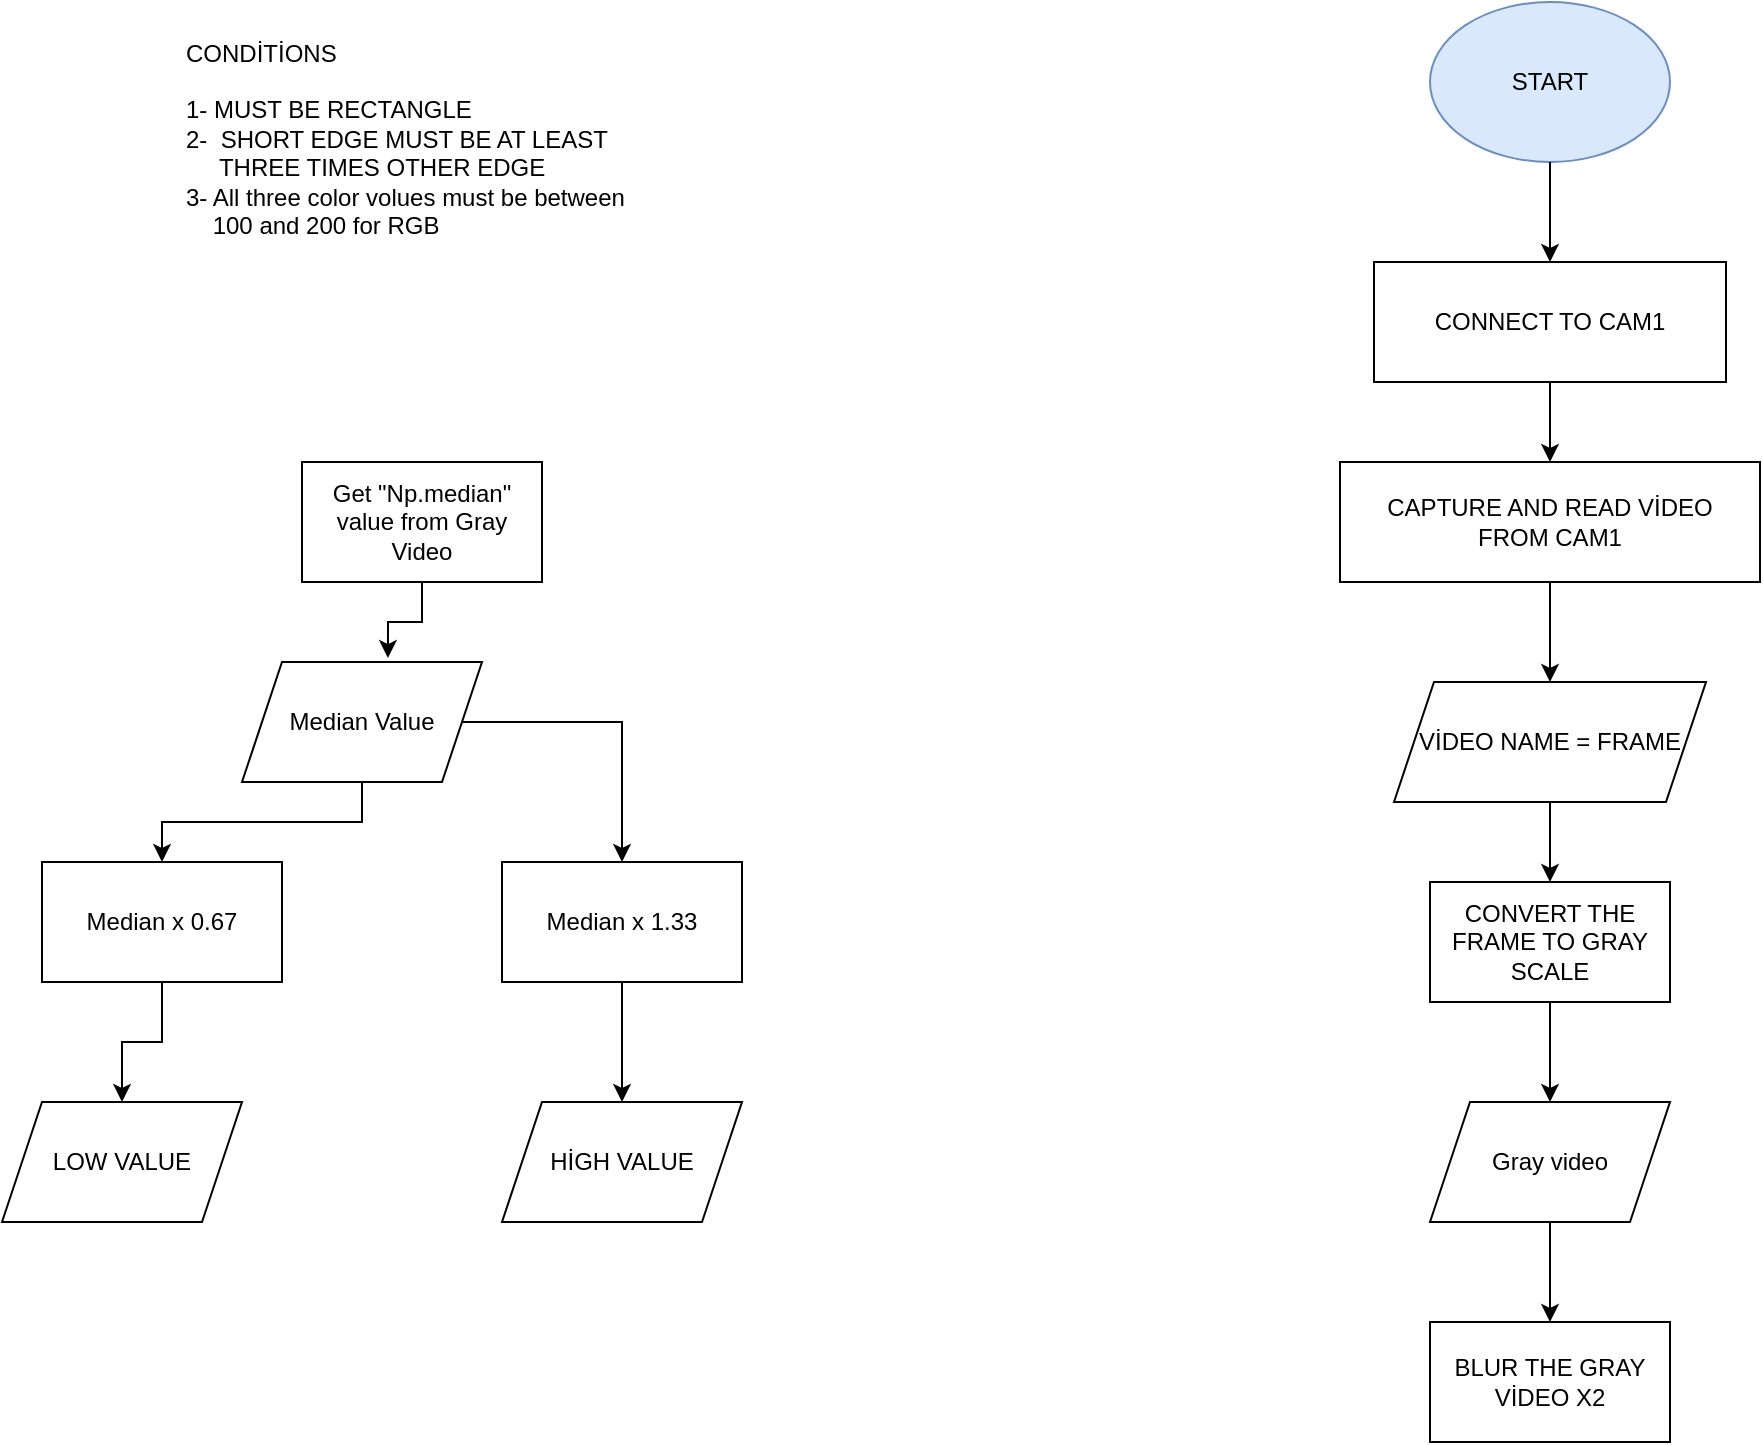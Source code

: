 <mxfile version="20.6.0" type="github">
  <diagram id="jzRgrjTGtBOBgq0wE0Cj" name="Sayfa -1">
    <mxGraphModel dx="2253" dy="715" grid="1" gridSize="10" guides="1" tooltips="1" connect="1" arrows="1" fold="1" page="1" pageScale="1" pageWidth="827" pageHeight="1169" math="0" shadow="0">
      <root>
        <mxCell id="0" />
        <mxCell id="1" parent="0" />
        <mxCell id="hrvVhJbPhJwx5Wb261zs-1" value="&lt;div&gt;START&lt;br&gt;&lt;/div&gt;" style="ellipse;whiteSpace=wrap;html=1;fillColor=#dae8fc;strokeColor=#6c8ebf;" vertex="1" parent="1">
          <mxGeometry x="354" y="20" width="120" height="80" as="geometry" />
        </mxCell>
        <mxCell id="hrvVhJbPhJwx5Wb261zs-8" style="edgeStyle=orthogonalEdgeStyle;rounded=0;orthogonalLoop=1;jettySize=auto;html=1;exitX=0.5;exitY=1;exitDx=0;exitDy=0;" edge="1" parent="1" source="hrvVhJbPhJwx5Wb261zs-3" target="hrvVhJbPhJwx5Wb261zs-6">
          <mxGeometry relative="1" as="geometry" />
        </mxCell>
        <mxCell id="hrvVhJbPhJwx5Wb261zs-3" value="CONNECT TO CAM1" style="rounded=0;whiteSpace=wrap;html=1;fontFamily=Helvetica;fontSize=12;fontColor=default;align=center;strokeColor=default;fillColor=default;" vertex="1" parent="1">
          <mxGeometry x="326" y="150" width="176" height="60" as="geometry" />
        </mxCell>
        <mxCell id="hrvVhJbPhJwx5Wb261zs-5" value="" style="endArrow=classic;html=1;rounded=0;exitX=0.5;exitY=1;exitDx=0;exitDy=0;entryX=0.5;entryY=0;entryDx=0;entryDy=0;" edge="1" parent="1" source="hrvVhJbPhJwx5Wb261zs-1" target="hrvVhJbPhJwx5Wb261zs-3">
          <mxGeometry width="50" height="50" relative="1" as="geometry">
            <mxPoint x="390" y="390" as="sourcePoint" />
            <mxPoint x="440" y="340" as="targetPoint" />
          </mxGeometry>
        </mxCell>
        <mxCell id="hrvVhJbPhJwx5Wb261zs-24" style="edgeStyle=orthogonalEdgeStyle;rounded=0;orthogonalLoop=1;jettySize=auto;html=1;" edge="1" parent="1" source="hrvVhJbPhJwx5Wb261zs-6" target="hrvVhJbPhJwx5Wb261zs-23">
          <mxGeometry relative="1" as="geometry" />
        </mxCell>
        <mxCell id="hrvVhJbPhJwx5Wb261zs-6" value="&lt;div&gt;CAPTURE AND READ VİDEO &lt;br&gt;&lt;/div&gt;&lt;div&gt;FROM CAM1&lt;/div&gt;" style="rounded=0;whiteSpace=wrap;html=1;fontFamily=Helvetica;fontSize=12;fontColor=default;align=center;strokeColor=default;fillColor=default;" vertex="1" parent="1">
          <mxGeometry x="309" y="250" width="210" height="60" as="geometry" />
        </mxCell>
        <mxCell id="hrvVhJbPhJwx5Wb261zs-21" style="edgeStyle=orthogonalEdgeStyle;rounded=0;orthogonalLoop=1;jettySize=auto;html=1;entryX=0.5;entryY=0;entryDx=0;entryDy=0;" edge="1" parent="1" source="hrvVhJbPhJwx5Wb261zs-9" target="hrvVhJbPhJwx5Wb261zs-20">
          <mxGeometry relative="1" as="geometry" />
        </mxCell>
        <mxCell id="hrvVhJbPhJwx5Wb261zs-9" value="CONVERT THE FRAME TO GRAY SCALE" style="rounded=0;whiteSpace=wrap;html=1;" vertex="1" parent="1">
          <mxGeometry x="354" y="460" width="120" height="60" as="geometry" />
        </mxCell>
        <mxCell id="hrvVhJbPhJwx5Wb261zs-11" value="&lt;div align=&quot;left&quot;&gt;CONDİTİONS&lt;/div&gt;&lt;div align=&quot;left&quot;&gt;&lt;br&gt;&lt;/div&gt;&lt;div align=&quot;left&quot;&gt;1- MUST BE RECTANGLE&lt;/div&gt;&lt;div align=&quot;left&quot;&gt;2-&amp;nbsp; SHORT EDGE MUST BE AT LEAST &lt;br&gt;&lt;/div&gt;&lt;div align=&quot;left&quot;&gt;&amp;nbsp;&amp;nbsp;&amp;nbsp;&amp;nbsp; THREE TIMES OTHER EDGE&lt;/div&gt;&lt;div align=&quot;left&quot;&gt;3- All three color volues must be between &lt;br&gt;&lt;/div&gt;&lt;div align=&quot;left&quot;&gt;&amp;nbsp;&amp;nbsp;&amp;nbsp; 100 and 200 for RGB&lt;/div&gt;&lt;div align=&quot;left&quot;&gt;&lt;br&gt;&lt;/div&gt;&lt;div align=&quot;left&quot;&gt;&lt;br&gt;&lt;/div&gt;&lt;div align=&quot;left&quot;&gt;&lt;br&gt;&lt;/div&gt;" style="text;html=1;resizable=0;autosize=1;align=left;verticalAlign=middle;points=[];fillColor=none;strokeColor=none;rounded=0;" vertex="1" parent="1">
          <mxGeometry x="-270" y="30" width="240" height="160" as="geometry" />
        </mxCell>
        <mxCell id="hrvVhJbPhJwx5Wb261zs-12" value="BLUR THE GRAY VİDEO X2" style="rounded=0;whiteSpace=wrap;html=1;" vertex="1" parent="1">
          <mxGeometry x="354" y="680" width="120" height="60" as="geometry" />
        </mxCell>
        <mxCell id="hrvVhJbPhJwx5Wb261zs-14" value="LOW VALUE" style="shape=parallelogram;perimeter=parallelogramPerimeter;whiteSpace=wrap;html=1;fixedSize=1;" vertex="1" parent="1">
          <mxGeometry x="-360" y="570" width="120" height="60" as="geometry" />
        </mxCell>
        <mxCell id="hrvVhJbPhJwx5Wb261zs-16" value="HİGH VALUE" style="shape=parallelogram;perimeter=parallelogramPerimeter;whiteSpace=wrap;html=1;fixedSize=1;" vertex="1" parent="1">
          <mxGeometry x="-110" y="570" width="120" height="60" as="geometry" />
        </mxCell>
        <mxCell id="hrvVhJbPhJwx5Wb261zs-32" style="edgeStyle=orthogonalEdgeStyle;rounded=0;orthogonalLoop=1;jettySize=auto;html=1;entryX=0.5;entryY=0;entryDx=0;entryDy=0;" edge="1" parent="1" source="hrvVhJbPhJwx5Wb261zs-18" target="hrvVhJbPhJwx5Wb261zs-27">
          <mxGeometry relative="1" as="geometry" />
        </mxCell>
        <mxCell id="hrvVhJbPhJwx5Wb261zs-33" style="edgeStyle=orthogonalEdgeStyle;rounded=0;orthogonalLoop=1;jettySize=auto;html=1;exitX=0.5;exitY=1;exitDx=0;exitDy=0;" edge="1" parent="1" source="hrvVhJbPhJwx5Wb261zs-18" target="hrvVhJbPhJwx5Wb261zs-26">
          <mxGeometry relative="1" as="geometry" />
        </mxCell>
        <mxCell id="hrvVhJbPhJwx5Wb261zs-18" value="Median Value" style="shape=parallelogram;perimeter=parallelogramPerimeter;whiteSpace=wrap;html=1;fixedSize=1;" vertex="1" parent="1">
          <mxGeometry x="-240" y="350" width="120" height="60" as="geometry" />
        </mxCell>
        <mxCell id="hrvVhJbPhJwx5Wb261zs-28" style="edgeStyle=orthogonalEdgeStyle;rounded=0;orthogonalLoop=1;jettySize=auto;html=1;entryX=0.608;entryY=-0.033;entryDx=0;entryDy=0;entryPerimeter=0;" edge="1" parent="1" source="hrvVhJbPhJwx5Wb261zs-19" target="hrvVhJbPhJwx5Wb261zs-18">
          <mxGeometry relative="1" as="geometry" />
        </mxCell>
        <mxCell id="hrvVhJbPhJwx5Wb261zs-19" value="Get &quot;Np.median&quot; value from Gray Video " style="rounded=0;whiteSpace=wrap;html=1;" vertex="1" parent="1">
          <mxGeometry x="-210" y="250" width="120" height="60" as="geometry" />
        </mxCell>
        <mxCell id="hrvVhJbPhJwx5Wb261zs-22" style="edgeStyle=orthogonalEdgeStyle;rounded=0;orthogonalLoop=1;jettySize=auto;html=1;entryX=0.5;entryY=0;entryDx=0;entryDy=0;" edge="1" parent="1" source="hrvVhJbPhJwx5Wb261zs-20" target="hrvVhJbPhJwx5Wb261zs-12">
          <mxGeometry relative="1" as="geometry" />
        </mxCell>
        <mxCell id="hrvVhJbPhJwx5Wb261zs-20" value="Gray video" style="shape=parallelogram;perimeter=parallelogramPerimeter;whiteSpace=wrap;html=1;fixedSize=1;" vertex="1" parent="1">
          <mxGeometry x="354" y="570" width="120" height="60" as="geometry" />
        </mxCell>
        <mxCell id="hrvVhJbPhJwx5Wb261zs-25" style="edgeStyle=orthogonalEdgeStyle;rounded=0;orthogonalLoop=1;jettySize=auto;html=1;exitX=0.5;exitY=1;exitDx=0;exitDy=0;entryX=0.5;entryY=0;entryDx=0;entryDy=0;" edge="1" parent="1" source="hrvVhJbPhJwx5Wb261zs-23" target="hrvVhJbPhJwx5Wb261zs-9">
          <mxGeometry relative="1" as="geometry" />
        </mxCell>
        <mxCell id="hrvVhJbPhJwx5Wb261zs-23" value="VİDEO NAME = FRAME" style="shape=parallelogram;perimeter=parallelogramPerimeter;whiteSpace=wrap;html=1;fixedSize=1;" vertex="1" parent="1">
          <mxGeometry x="336" y="360" width="156" height="60" as="geometry" />
        </mxCell>
        <mxCell id="hrvVhJbPhJwx5Wb261zs-34" style="edgeStyle=orthogonalEdgeStyle;rounded=0;orthogonalLoop=1;jettySize=auto;html=1;entryX=0.5;entryY=0;entryDx=0;entryDy=0;" edge="1" parent="1" source="hrvVhJbPhJwx5Wb261zs-26" target="hrvVhJbPhJwx5Wb261zs-14">
          <mxGeometry relative="1" as="geometry" />
        </mxCell>
        <mxCell id="hrvVhJbPhJwx5Wb261zs-26" value="Median x 0.67 " style="rounded=0;whiteSpace=wrap;html=1;" vertex="1" parent="1">
          <mxGeometry x="-340" y="450" width="120" height="60" as="geometry" />
        </mxCell>
        <mxCell id="hrvVhJbPhJwx5Wb261zs-35" style="edgeStyle=orthogonalEdgeStyle;rounded=0;orthogonalLoop=1;jettySize=auto;html=1;entryX=0.5;entryY=0;entryDx=0;entryDy=0;" edge="1" parent="1" source="hrvVhJbPhJwx5Wb261zs-27" target="hrvVhJbPhJwx5Wb261zs-16">
          <mxGeometry relative="1" as="geometry" />
        </mxCell>
        <mxCell id="hrvVhJbPhJwx5Wb261zs-27" value="Median x 1.33" style="rounded=0;whiteSpace=wrap;html=1;" vertex="1" parent="1">
          <mxGeometry x="-110" y="450" width="120" height="60" as="geometry" />
        </mxCell>
      </root>
    </mxGraphModel>
  </diagram>
</mxfile>

